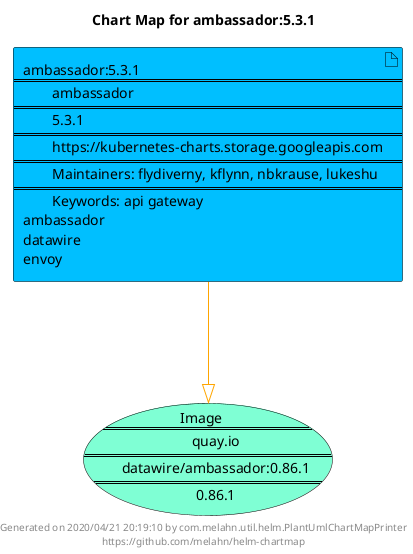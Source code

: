 @startuml
skinparam linetype ortho
skinparam backgroundColor white
skinparam usecaseBorderColor black
skinparam usecaseArrowColor LightSlateGray
skinparam artifactBorderColor black
skinparam artifactArrowColor LightSlateGray

title Chart Map for ambassador:5.3.1

'There is one referenced Helm Chart
artifact "ambassador:5.3.1\n====\n\tambassador\n====\n\t5.3.1\n====\n\thttps://kubernetes-charts.storage.googleapis.com\n====\n\tMaintainers: flydiverny, kflynn, nbkrause, lukeshu\n====\n\tKeywords: api gateway\nambassador\ndatawire\nenvoy" as ambassador_5_3_1 #DeepSkyBlue

'There is one referenced Docker Image
usecase "Image\n====\n\tquay.io\n====\n\tdatawire/ambassador:0.86.1\n====\n\t0.86.1" as quay_io_datawire_ambassador_0_86_1 #Aquamarine

'Chart Dependencies
ambassador_5_3_1--[#orange]-|>quay_io_datawire_ambassador_0_86_1

center footer Generated on 2020/04/21 20:19:10 by com.melahn.util.helm.PlantUmlChartMapPrinter\nhttps://github.com/melahn/helm-chartmap
@enduml
